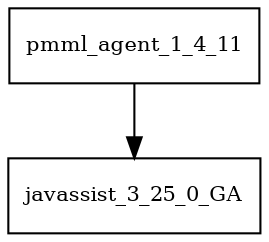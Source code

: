 digraph pmml_agent_1_4_11_dependencies {
  node [shape = box, fontsize=10.0];
  pmml_agent_1_4_11 -> javassist_3_25_0_GA;
}
